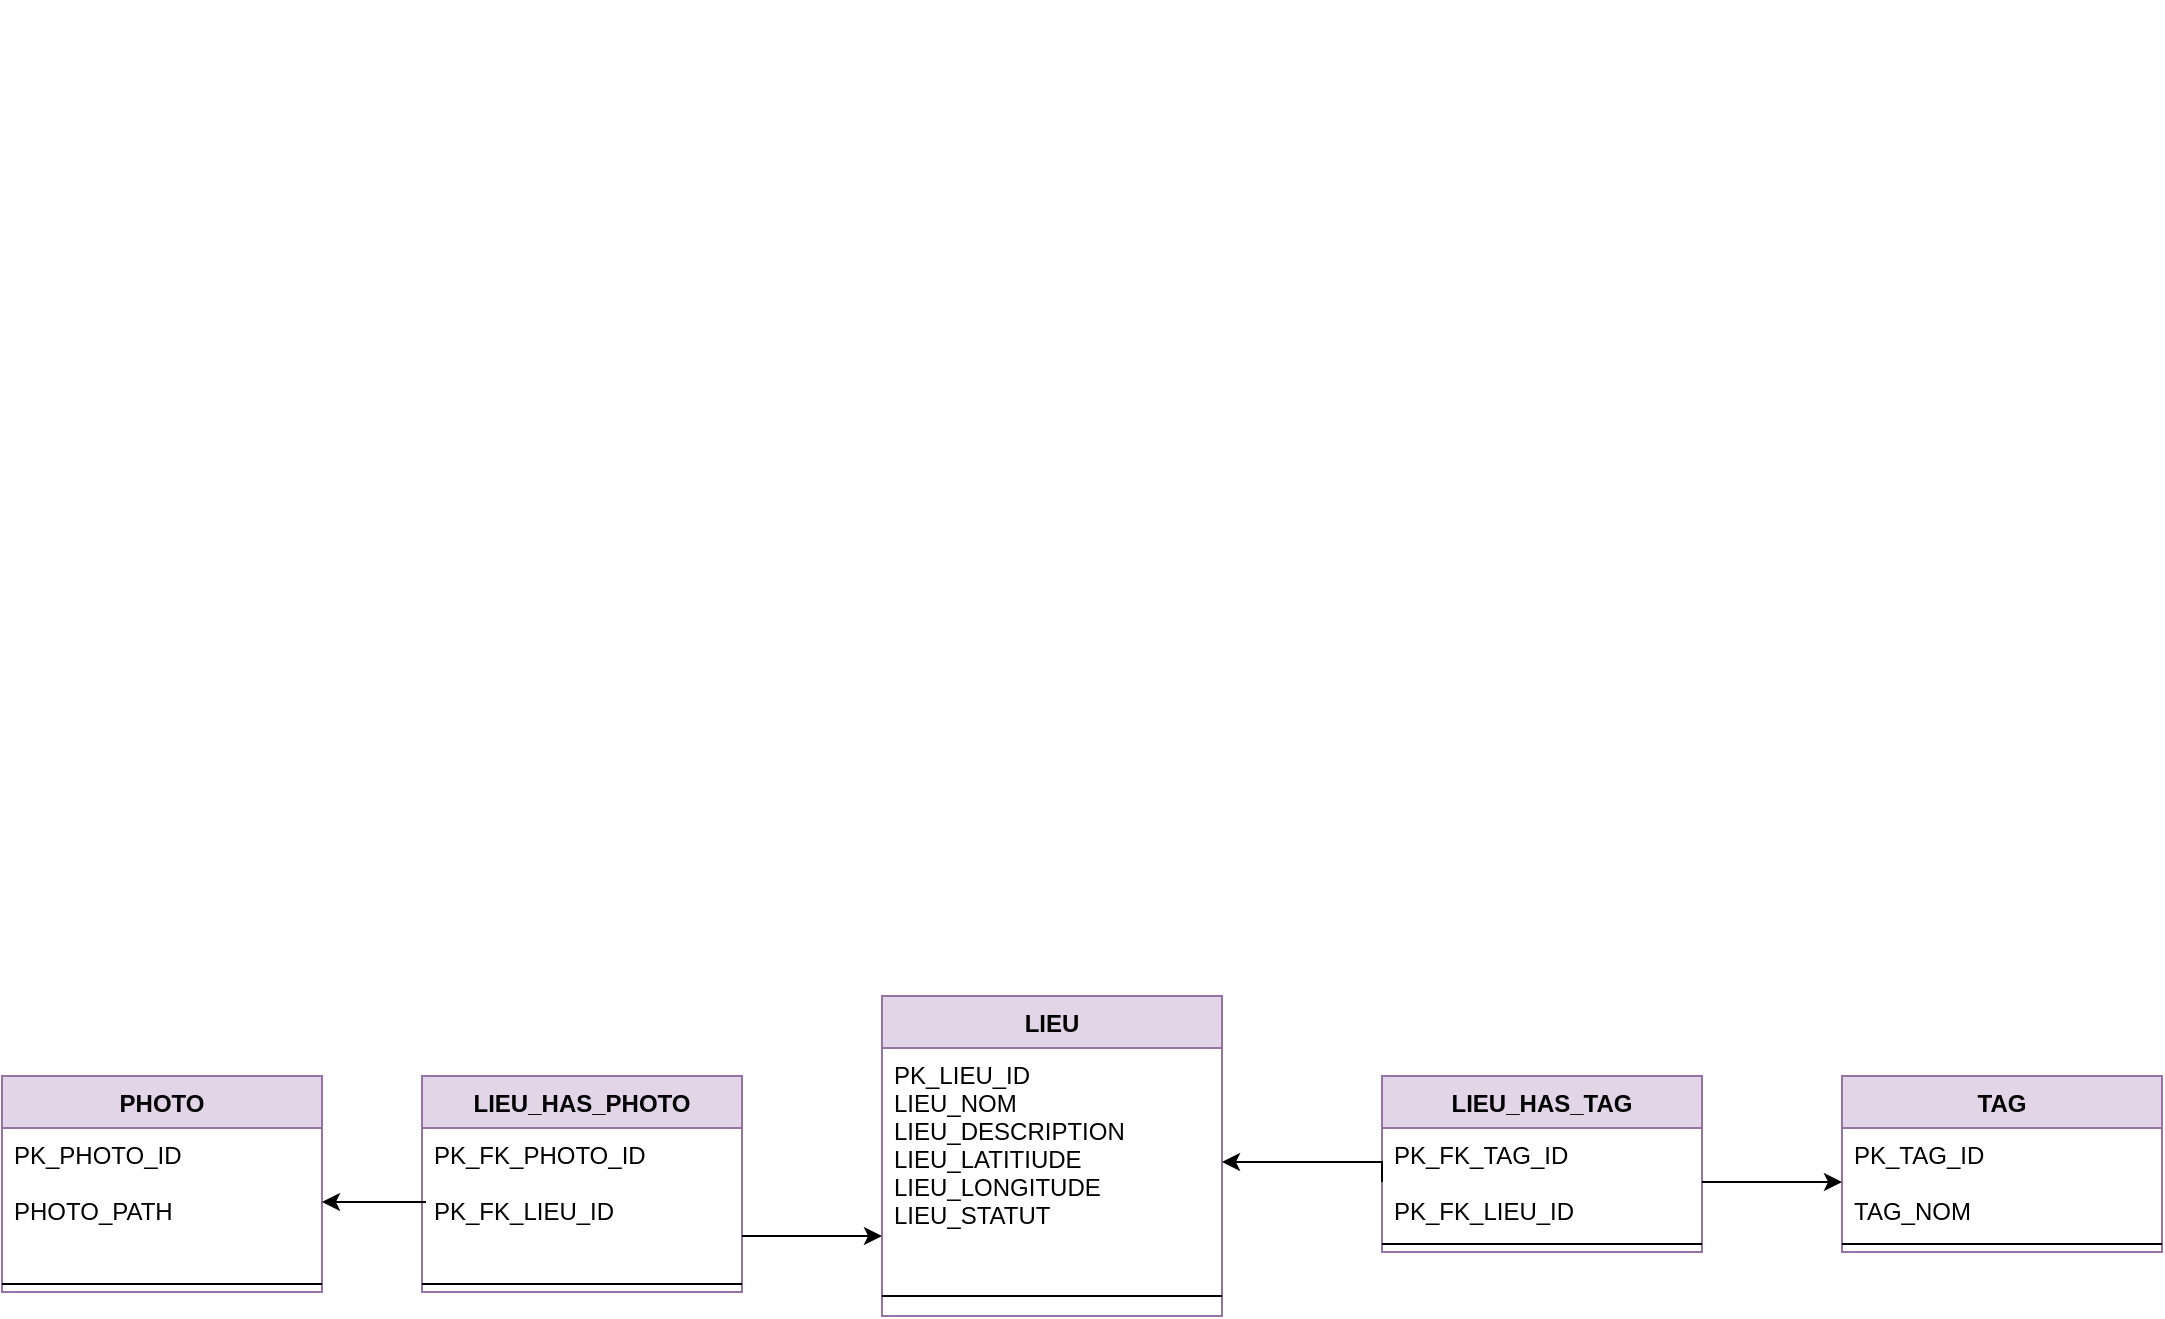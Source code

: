 <mxfile version="16.5.1" type="device"><diagram id="D-ZPbFm5kCAv-HBzowlL" name="Page-1"><mxGraphModel dx="1703" dy="885" grid="1" gridSize="10" guides="1" tooltips="1" connect="1" arrows="1" fold="1" page="1" pageScale="1" pageWidth="2336" pageHeight="1654" math="0" shadow="0"><root><mxCell id="0"/><mxCell id="1" parent="0"/><mxCell id="SEt0Nu8GCRH9RDk-5Gde-27" style="edgeStyle=orthogonalEdgeStyle;rounded=0;orthogonalLoop=1;jettySize=auto;html=1;exitX=0.5;exitY=1;exitDx=0;exitDy=0;fontColor=#000000;" parent="1" edge="1"><mxGeometry relative="1" as="geometry"><mxPoint x="980" y="70" as="sourcePoint"/><mxPoint x="980" y="70" as="targetPoint"/></mxGeometry></mxCell><mxCell id="gK-1rn3FFj5kSBS6P0lg-30" value="LIEU" style="swimlane;fontStyle=1;align=center;verticalAlign=top;childLayout=stackLayout;horizontal=1;startSize=26;horizontalStack=0;resizeParent=1;resizeParentMax=0;resizeLast=0;collapsible=1;marginBottom=0;fillColor=#e1d5e7;strokeColor=#9673a6;" parent="1" vertex="1"><mxGeometry x="1410" y="560" width="170" height="160" as="geometry"/></mxCell><mxCell id="gK-1rn3FFj5kSBS6P0lg-31" value="PK_LIEU_ID&#10;LIEU_NOM&#10;LIEU_DESCRIPTION&#10;LIEU_LATITIUDE&#10;LIEU_LONGITUDE&#10;LIEU_STATUT" style="text;strokeColor=none;fillColor=none;align=left;verticalAlign=top;spacingLeft=4;spacingRight=4;overflow=hidden;rotatable=0;points=[[0,0.5],[1,0.5]];portConstraint=eastwest;" parent="gK-1rn3FFj5kSBS6P0lg-30" vertex="1"><mxGeometry y="26" width="170" height="114" as="geometry"/></mxCell><mxCell id="gK-1rn3FFj5kSBS6P0lg-32" value="" style="line;strokeWidth=1;fillColor=none;align=left;verticalAlign=middle;spacingTop=-1;spacingLeft=3;spacingRight=3;rotatable=0;labelPosition=right;points=[];portConstraint=eastwest;" parent="gK-1rn3FFj5kSBS6P0lg-30" vertex="1"><mxGeometry y="140" width="170" height="20" as="geometry"/></mxCell><mxCell id="gK-1rn3FFj5kSBS6P0lg-45" value="TAG" style="swimlane;fontStyle=1;align=center;verticalAlign=top;childLayout=stackLayout;horizontal=1;startSize=26;horizontalStack=0;resizeParent=1;resizeParentMax=0;resizeLast=0;collapsible=1;marginBottom=0;fillColor=#e1d5e7;strokeColor=#9673a6;" parent="1" vertex="1"><mxGeometry x="1890" y="600" width="160" height="88" as="geometry"/></mxCell><mxCell id="gK-1rn3FFj5kSBS6P0lg-46" value="PK_TAG_ID&#10;&#10;TAG_NOM" style="text;strokeColor=none;fillColor=none;align=left;verticalAlign=top;spacingLeft=4;spacingRight=4;overflow=hidden;rotatable=0;points=[[0,0.5],[1,0.5]];portConstraint=eastwest;" parent="gK-1rn3FFj5kSBS6P0lg-45" vertex="1"><mxGeometry y="26" width="160" height="54" as="geometry"/></mxCell><mxCell id="gK-1rn3FFj5kSBS6P0lg-47" value="" style="line;strokeWidth=1;fillColor=none;align=left;verticalAlign=middle;spacingTop=-1;spacingLeft=3;spacingRight=3;rotatable=0;labelPosition=right;points=[];portConstraint=eastwest;" parent="gK-1rn3FFj5kSBS6P0lg-45" vertex="1"><mxGeometry y="80" width="160" height="8" as="geometry"/></mxCell><mxCell id="gK-1rn3FFj5kSBS6P0lg-54" value="LIEU_HAS_PHOTO" style="swimlane;fontStyle=1;align=center;verticalAlign=top;childLayout=stackLayout;horizontal=1;startSize=26;horizontalStack=0;resizeParent=1;resizeParentMax=0;resizeLast=0;collapsible=1;marginBottom=0;fillColor=#e1d5e7;strokeColor=#9673a6;" parent="1" vertex="1"><mxGeometry x="1180" y="600" width="160" height="108" as="geometry"/></mxCell><mxCell id="gK-1rn3FFj5kSBS6P0lg-55" value="PK_FK_PHOTO_ID&#10;&#10;PK_FK_LIEU_ID" style="text;strokeColor=none;fillColor=none;align=left;verticalAlign=top;spacingLeft=4;spacingRight=4;overflow=hidden;rotatable=0;points=[[0,0.5],[1,0.5]];portConstraint=eastwest;" parent="gK-1rn3FFj5kSBS6P0lg-54" vertex="1"><mxGeometry y="26" width="160" height="74" as="geometry"/></mxCell><mxCell id="gK-1rn3FFj5kSBS6P0lg-56" value="" style="line;strokeWidth=1;fillColor=none;align=left;verticalAlign=middle;spacingTop=-1;spacingLeft=3;spacingRight=3;rotatable=0;labelPosition=right;points=[];portConstraint=eastwest;" parent="gK-1rn3FFj5kSBS6P0lg-54" vertex="1"><mxGeometry y="100" width="160" height="8" as="geometry"/></mxCell><mxCell id="gK-1rn3FFj5kSBS6P0lg-57" style="edgeStyle=orthogonalEdgeStyle;rounded=0;orthogonalLoop=1;jettySize=auto;html=1;" parent="1" source="gK-1rn3FFj5kSBS6P0lg-55" edge="1"><mxGeometry relative="1" as="geometry"><mxPoint x="1410" y="680" as="targetPoint"/><Array as="points"><mxPoint x="1380" y="680"/><mxPoint x="1380" y="680"/></Array></mxGeometry></mxCell><mxCell id="GztrT1jyW7alI0w5Pyws-1" value="LIEU_HAS_TAG" style="swimlane;fontStyle=1;align=center;verticalAlign=top;childLayout=stackLayout;horizontal=1;startSize=26;horizontalStack=0;resizeParent=1;resizeParentMax=0;resizeLast=0;collapsible=1;marginBottom=0;fillColor=#e1d5e7;strokeColor=#9673a6;" vertex="1" parent="1"><mxGeometry x="1660" y="600" width="160" height="88" as="geometry"/></mxCell><mxCell id="GztrT1jyW7alI0w5Pyws-2" value="PK_FK_TAG_ID&#10;&#10;PK_FK_LIEU_ID" style="text;strokeColor=none;fillColor=none;align=left;verticalAlign=top;spacingLeft=4;spacingRight=4;overflow=hidden;rotatable=0;points=[[0,0.5],[1,0.5]];portConstraint=eastwest;" vertex="1" parent="GztrT1jyW7alI0w5Pyws-1"><mxGeometry y="26" width="160" height="54" as="geometry"/></mxCell><mxCell id="GztrT1jyW7alI0w5Pyws-3" value="" style="line;strokeWidth=1;fillColor=none;align=left;verticalAlign=middle;spacingTop=-1;spacingLeft=3;spacingRight=3;rotatable=0;labelPosition=right;points=[];portConstraint=eastwest;" vertex="1" parent="GztrT1jyW7alI0w5Pyws-1"><mxGeometry y="80" width="160" height="8" as="geometry"/></mxCell><mxCell id="GztrT1jyW7alI0w5Pyws-5" style="edgeStyle=orthogonalEdgeStyle;rounded=0;orthogonalLoop=1;jettySize=auto;html=1;exitX=0;exitY=0.5;exitDx=0;exitDy=0;entryX=1;entryY=0.5;entryDx=0;entryDy=0;" edge="1" parent="1" source="GztrT1jyW7alI0w5Pyws-2" target="gK-1rn3FFj5kSBS6P0lg-31"><mxGeometry relative="1" as="geometry"><Array as="points"><mxPoint x="1660" y="643"/></Array><mxPoint x="1900" y="663" as="sourcePoint"/><mxPoint x="1590" y="653" as="targetPoint"/></mxGeometry></mxCell><mxCell id="GztrT1jyW7alI0w5Pyws-6" value="PHOTO" style="swimlane;fontStyle=1;align=center;verticalAlign=top;childLayout=stackLayout;horizontal=1;startSize=26;horizontalStack=0;resizeParent=1;resizeParentMax=0;resizeLast=0;collapsible=1;marginBottom=0;fillColor=#e1d5e7;strokeColor=#9673a6;" vertex="1" parent="1"><mxGeometry x="970" y="600" width="160" height="108" as="geometry"/></mxCell><mxCell id="GztrT1jyW7alI0w5Pyws-7" value="PK_PHOTO_ID&#10;&#10;PHOTO_PATH" style="text;strokeColor=none;fillColor=none;align=left;verticalAlign=top;spacingLeft=4;spacingRight=4;overflow=hidden;rotatable=0;points=[[0,0.5],[1,0.5]];portConstraint=eastwest;" vertex="1" parent="GztrT1jyW7alI0w5Pyws-6"><mxGeometry y="26" width="160" height="74" as="geometry"/></mxCell><mxCell id="GztrT1jyW7alI0w5Pyws-8" value="" style="line;strokeWidth=1;fillColor=none;align=left;verticalAlign=middle;spacingTop=-1;spacingLeft=3;spacingRight=3;rotatable=0;labelPosition=right;points=[];portConstraint=eastwest;" vertex="1" parent="GztrT1jyW7alI0w5Pyws-6"><mxGeometry y="100" width="160" height="8" as="geometry"/></mxCell><mxCell id="GztrT1jyW7alI0w5Pyws-9" style="edgeStyle=orthogonalEdgeStyle;rounded=0;orthogonalLoop=1;jettySize=auto;html=1;entryX=1;entryY=0.5;entryDx=0;entryDy=0;" edge="1" parent="1" target="GztrT1jyW7alI0w5Pyws-7"><mxGeometry relative="1" as="geometry"><mxPoint x="1420" y="690" as="targetPoint"/><Array as="points"><mxPoint x="1182" y="663"/></Array><mxPoint x="1182" y="663" as="sourcePoint"/></mxGeometry></mxCell><mxCell id="gK-1rn3FFj5kSBS6P0lg-48" style="edgeStyle=orthogonalEdgeStyle;rounded=0;orthogonalLoop=1;jettySize=auto;html=1;exitX=1;exitY=0.5;exitDx=0;exitDy=0;entryX=0;entryY=0.5;entryDx=0;entryDy=0;" parent="1" source="GztrT1jyW7alI0w5Pyws-2" target="gK-1rn3FFj5kSBS6P0lg-46" edge="1"><mxGeometry relative="1" as="geometry"><Array as="points"/><mxPoint x="1885" y="653" as="targetPoint"/></mxGeometry></mxCell></root></mxGraphModel></diagram></mxfile>